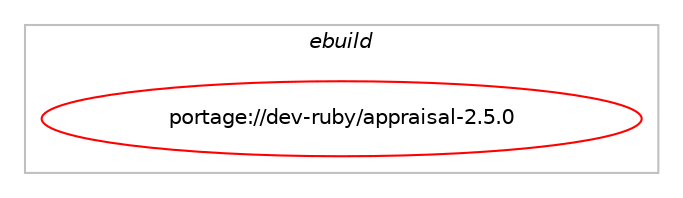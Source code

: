 digraph prolog {

# *************
# Graph options
# *************

newrank=true;
concentrate=true;
compound=true;
graph [rankdir=LR,fontname=Helvetica,fontsize=10,ranksep=1.5];#, ranksep=2.5, nodesep=0.2];
edge  [arrowhead=vee];
node  [fontname=Helvetica,fontsize=10];

# **********
# The ebuild
# **********

subgraph cluster_leftcol {
color=gray;
label=<<i>ebuild</i>>;
id [label="portage://dev-ruby/appraisal-2.5.0", color=red, width=4, href="../dev-ruby/appraisal-2.5.0.svg"];
}

# ****************
# The dependencies
# ****************

subgraph cluster_midcol {
color=gray;
label=<<i>dependencies</i>>;
subgraph cluster_compile {
fillcolor="#eeeeee";
style=filled;
label=<<i>compile</i>>;
# *** BEGIN UNKNOWN DEPENDENCY TYPE (TODO) ***
# id -> equal(use_conditional_group(positive,ruby_targets_ruby31,portage://dev-ruby/appraisal-2.5.0,[package_dependency(portage://dev-ruby/appraisal-2.5.0,install,no,dev-lang,ruby,none,[,,],[slot(3.1)],[])]))
# *** END UNKNOWN DEPENDENCY TYPE (TODO) ***

# *** BEGIN UNKNOWN DEPENDENCY TYPE (TODO) ***
# id -> equal(use_conditional_group(positive,ruby_targets_ruby31,portage://dev-ruby/appraisal-2.5.0,[package_dependency(portage://dev-ruby/appraisal-2.5.0,install,no,virtual,rubygems,none,[,,],[],[use(enable(ruby_targets_ruby31),negative)])]))
# *** END UNKNOWN DEPENDENCY TYPE (TODO) ***

# *** BEGIN UNKNOWN DEPENDENCY TYPE (TODO) ***
# id -> equal(use_conditional_group(positive,ruby_targets_ruby32,portage://dev-ruby/appraisal-2.5.0,[package_dependency(portage://dev-ruby/appraisal-2.5.0,install,no,dev-lang,ruby,none,[,,],[slot(3.2)],[])]))
# *** END UNKNOWN DEPENDENCY TYPE (TODO) ***

# *** BEGIN UNKNOWN DEPENDENCY TYPE (TODO) ***
# id -> equal(use_conditional_group(positive,ruby_targets_ruby32,portage://dev-ruby/appraisal-2.5.0,[package_dependency(portage://dev-ruby/appraisal-2.5.0,install,no,virtual,rubygems,none,[,,],[],[use(enable(ruby_targets_ruby32),negative)])]))
# *** END UNKNOWN DEPENDENCY TYPE (TODO) ***

# *** BEGIN UNKNOWN DEPENDENCY TYPE (TODO) ***
# id -> equal(use_conditional_group(positive,ruby_targets_ruby33,portage://dev-ruby/appraisal-2.5.0,[package_dependency(portage://dev-ruby/appraisal-2.5.0,install,no,dev-lang,ruby,none,[,,],[slot(3.3)],[])]))
# *** END UNKNOWN DEPENDENCY TYPE (TODO) ***

# *** BEGIN UNKNOWN DEPENDENCY TYPE (TODO) ***
# id -> equal(use_conditional_group(positive,ruby_targets_ruby33,portage://dev-ruby/appraisal-2.5.0,[package_dependency(portage://dev-ruby/appraisal-2.5.0,install,no,virtual,rubygems,none,[,,],[],[use(enable(ruby_targets_ruby33),negative)])]))
# *** END UNKNOWN DEPENDENCY TYPE (TODO) ***

}
subgraph cluster_compileandrun {
fillcolor="#eeeeee";
style=filled;
label=<<i>compile and run</i>>;
}
subgraph cluster_run {
fillcolor="#eeeeee";
style=filled;
label=<<i>run</i>>;
# *** BEGIN UNKNOWN DEPENDENCY TYPE (TODO) ***
# id -> equal(use_conditional_group(positive,ruby_targets_ruby31,portage://dev-ruby/appraisal-2.5.0,[package_dependency(portage://dev-ruby/appraisal-2.5.0,run,no,dev-lang,ruby,none,[,,],[slot(3.1)],[])]))
# *** END UNKNOWN DEPENDENCY TYPE (TODO) ***

# *** BEGIN UNKNOWN DEPENDENCY TYPE (TODO) ***
# id -> equal(use_conditional_group(positive,ruby_targets_ruby31,portage://dev-ruby/appraisal-2.5.0,[package_dependency(portage://dev-ruby/appraisal-2.5.0,run,no,dev-ruby,bundler,none,[,,],[],[use(enable(ruby_targets_ruby31),negative)]),package_dependency(portage://dev-ruby/appraisal-2.5.0,run,no,dev-ruby,rake,none,[,,],[],[use(enable(ruby_targets_ruby31),negative)]),package_dependency(portage://dev-ruby/appraisal-2.5.0,run,no,dev-ruby,thor,greaterequal,[0.14.0,,,0.14.0],[],[use(enable(ruby_targets_ruby31),negative)])]))
# *** END UNKNOWN DEPENDENCY TYPE (TODO) ***

# *** BEGIN UNKNOWN DEPENDENCY TYPE (TODO) ***
# id -> equal(use_conditional_group(positive,ruby_targets_ruby31,portage://dev-ruby/appraisal-2.5.0,[package_dependency(portage://dev-ruby/appraisal-2.5.0,run,no,virtual,rubygems,none,[,,],[],[use(enable(ruby_targets_ruby31),negative)])]))
# *** END UNKNOWN DEPENDENCY TYPE (TODO) ***

# *** BEGIN UNKNOWN DEPENDENCY TYPE (TODO) ***
# id -> equal(use_conditional_group(positive,ruby_targets_ruby32,portage://dev-ruby/appraisal-2.5.0,[package_dependency(portage://dev-ruby/appraisal-2.5.0,run,no,dev-lang,ruby,none,[,,],[slot(3.2)],[])]))
# *** END UNKNOWN DEPENDENCY TYPE (TODO) ***

# *** BEGIN UNKNOWN DEPENDENCY TYPE (TODO) ***
# id -> equal(use_conditional_group(positive,ruby_targets_ruby32,portage://dev-ruby/appraisal-2.5.0,[package_dependency(portage://dev-ruby/appraisal-2.5.0,run,no,dev-ruby,bundler,none,[,,],[],[use(enable(ruby_targets_ruby32),negative)]),package_dependency(portage://dev-ruby/appraisal-2.5.0,run,no,dev-ruby,rake,none,[,,],[],[use(enable(ruby_targets_ruby32),negative)]),package_dependency(portage://dev-ruby/appraisal-2.5.0,run,no,dev-ruby,thor,greaterequal,[0.14.0,,,0.14.0],[],[use(enable(ruby_targets_ruby32),negative)])]))
# *** END UNKNOWN DEPENDENCY TYPE (TODO) ***

# *** BEGIN UNKNOWN DEPENDENCY TYPE (TODO) ***
# id -> equal(use_conditional_group(positive,ruby_targets_ruby32,portage://dev-ruby/appraisal-2.5.0,[package_dependency(portage://dev-ruby/appraisal-2.5.0,run,no,virtual,rubygems,none,[,,],[],[use(enable(ruby_targets_ruby32),negative)])]))
# *** END UNKNOWN DEPENDENCY TYPE (TODO) ***

# *** BEGIN UNKNOWN DEPENDENCY TYPE (TODO) ***
# id -> equal(use_conditional_group(positive,ruby_targets_ruby33,portage://dev-ruby/appraisal-2.5.0,[package_dependency(portage://dev-ruby/appraisal-2.5.0,run,no,dev-lang,ruby,none,[,,],[slot(3.3)],[])]))
# *** END UNKNOWN DEPENDENCY TYPE (TODO) ***

# *** BEGIN UNKNOWN DEPENDENCY TYPE (TODO) ***
# id -> equal(use_conditional_group(positive,ruby_targets_ruby33,portage://dev-ruby/appraisal-2.5.0,[package_dependency(portage://dev-ruby/appraisal-2.5.0,run,no,dev-ruby,bundler,none,[,,],[],[use(enable(ruby_targets_ruby33),negative)]),package_dependency(portage://dev-ruby/appraisal-2.5.0,run,no,dev-ruby,rake,none,[,,],[],[use(enable(ruby_targets_ruby33),negative)]),package_dependency(portage://dev-ruby/appraisal-2.5.0,run,no,dev-ruby,thor,greaterequal,[0.14.0,,,0.14.0],[],[use(enable(ruby_targets_ruby33),negative)])]))
# *** END UNKNOWN DEPENDENCY TYPE (TODO) ***

# *** BEGIN UNKNOWN DEPENDENCY TYPE (TODO) ***
# id -> equal(use_conditional_group(positive,ruby_targets_ruby33,portage://dev-ruby/appraisal-2.5.0,[package_dependency(portage://dev-ruby/appraisal-2.5.0,run,no,virtual,rubygems,none,[,,],[],[use(enable(ruby_targets_ruby33),negative)])]))
# *** END UNKNOWN DEPENDENCY TYPE (TODO) ***

}
}

# **************
# The candidates
# **************

subgraph cluster_choices {
rank=same;
color=gray;
label=<<i>candidates</i>>;

}

}
